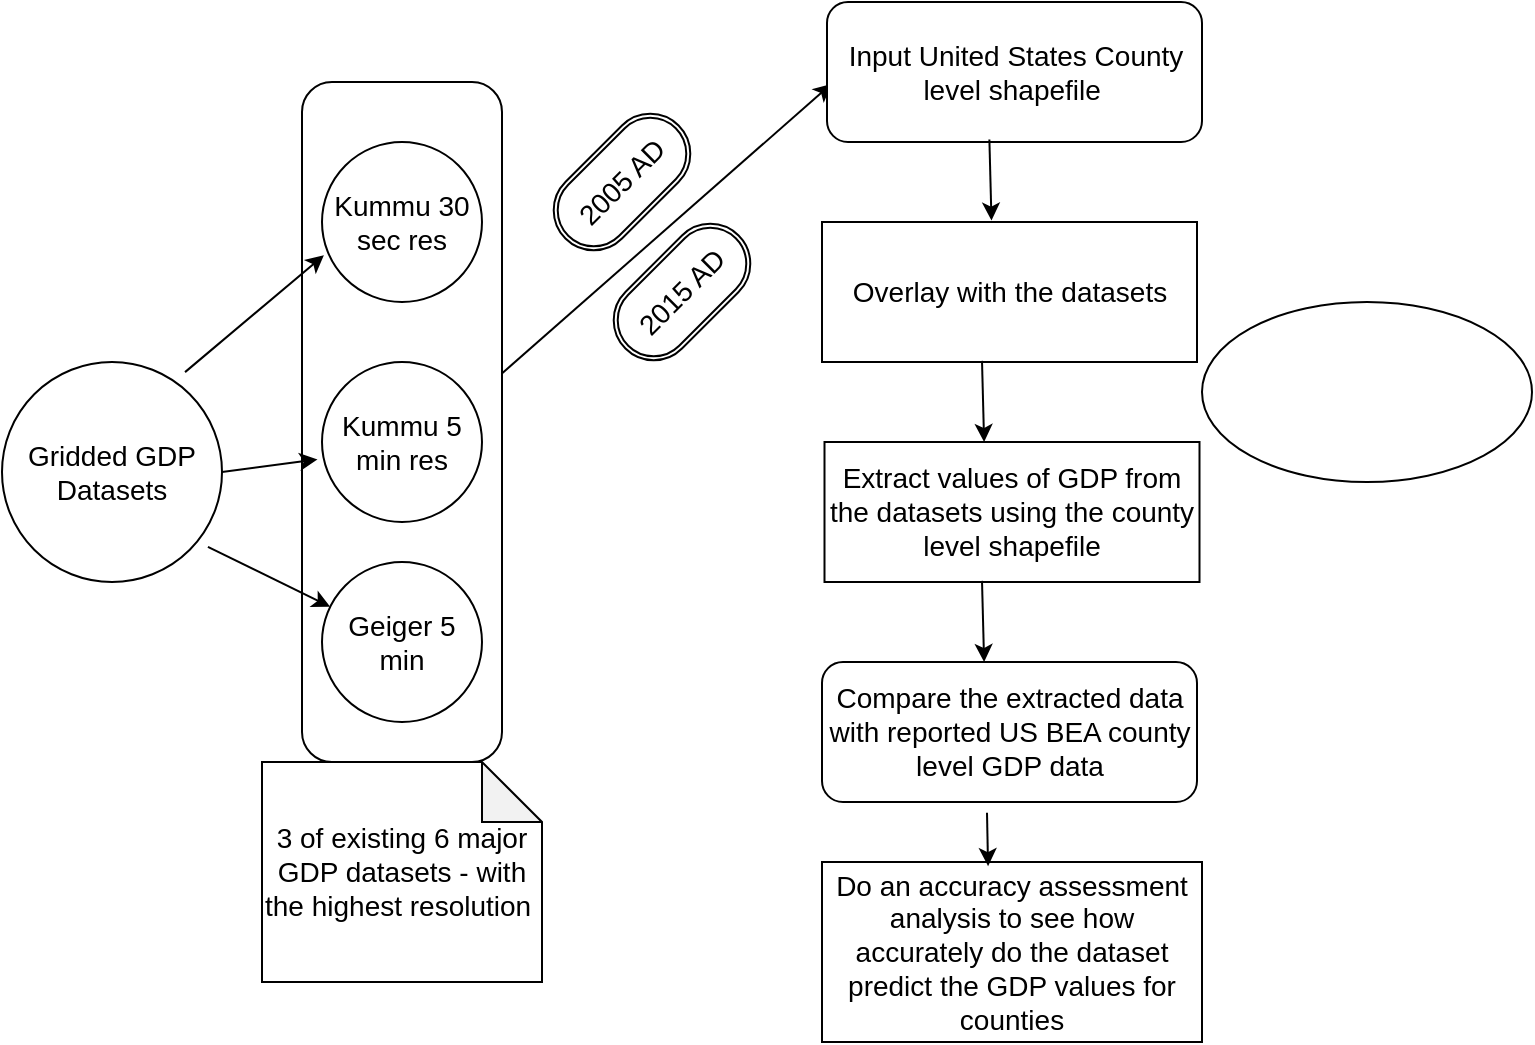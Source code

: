 <mxfile version="13.10.9" type="github" pages="2"><diagram id="oncCJgsCwIcSJIyxF8jc" name="Page-1"><mxGraphModel dx="838" dy="571" grid="1" gridSize="10" guides="1" tooltips="1" connect="1" arrows="1" fold="1" page="1" pageScale="1" pageWidth="850" pageHeight="1100" math="0" shadow="0"><root><mxCell id="0"/><mxCell id="1" parent="0"/><mxCell id="WWoUFIhhI0EZQM7on6L7-21" value="" style="rounded=1;whiteSpace=wrap;html=1;" vertex="1" parent="1"><mxGeometry x="170" y="60" width="100" height="340" as="geometry"/></mxCell><mxCell id="xC_BlbKAYVVZyULdwdPn-2" value="&lt;font style=&quot;font-size: 14px;&quot;&gt;Gridded GDP Datasets&lt;/font&gt;" style="ellipse;whiteSpace=wrap;html=1;fontSize=14;" vertex="1" parent="1"><mxGeometry x="20" y="200" width="110" height="110" as="geometry"/></mxCell><mxCell id="WWoUFIhhI0EZQM7on6L7-1" value="" style="endArrow=classic;html=1;fontSize=14;exitX=0.998;exitY=0.429;exitDx=0;exitDy=0;exitPerimeter=0;entryX=0.012;entryY=0.585;entryDx=0;entryDy=0;entryPerimeter=0;" edge="1" parent="1" source="WWoUFIhhI0EZQM7on6L7-21" target="WWoUFIhhI0EZQM7on6L7-5"><mxGeometry width="50" height="50" relative="1" as="geometry"><mxPoint x="280" y="130" as="sourcePoint"/><mxPoint x="340" y="90" as="targetPoint"/></mxGeometry></mxCell><mxCell id="WWoUFIhhI0EZQM7on6L7-3" value="" style="ellipse;whiteSpace=wrap;html=1;fontSize=14;" vertex="1" parent="1"><mxGeometry x="620" y="170" width="165" height="90" as="geometry"/></mxCell><mxCell id="WWoUFIhhI0EZQM7on6L7-5" value="Input United States County level shapefile&amp;nbsp;" style="rounded=1;whiteSpace=wrap;html=1;fontSize=14;" vertex="1" parent="1"><mxGeometry x="432.5" y="20" width="187.5" height="70" as="geometry"/></mxCell><mxCell id="WWoUFIhhI0EZQM7on6L7-7" value="Do an accuracy assessment analysis to see how accurately do the dataset predict the GDP values for counties" style="rounded=0;whiteSpace=wrap;html=1;fontSize=14;" vertex="1" parent="1"><mxGeometry x="430" y="450" width="190" height="90" as="geometry"/></mxCell><mxCell id="WWoUFIhhI0EZQM7on6L7-9" value="Geiger 5 min" style="ellipse;whiteSpace=wrap;html=1;aspect=fixed;fontSize=14;" vertex="1" parent="1"><mxGeometry x="180" y="300" width="80" height="80" as="geometry"/></mxCell><mxCell id="WWoUFIhhI0EZQM7on6L7-10" value="Kummu 5 min res" style="ellipse;whiteSpace=wrap;html=1;aspect=fixed;fontSize=14;" vertex="1" parent="1"><mxGeometry x="180" y="200" width="80" height="80" as="geometry"/></mxCell><mxCell id="WWoUFIhhI0EZQM7on6L7-11" value="&lt;font style=&quot;font-size: 14px;&quot;&gt;Kummu 30 sec res&lt;/font&gt;" style="ellipse;whiteSpace=wrap;html=1;aspect=fixed;fontSize=14;" vertex="1" parent="1"><mxGeometry x="180" y="90" width="80" height="80" as="geometry"/></mxCell><mxCell id="WWoUFIhhI0EZQM7on6L7-12" value="Overlay with the datasets" style="rounded=0;whiteSpace=wrap;html=1;fontSize=14;" vertex="1" parent="1"><mxGeometry x="430" y="130" width="187.5" height="70" as="geometry"/></mxCell><mxCell id="WWoUFIhhI0EZQM7on6L7-13" value="Compare the extracted data with reported US BEA county level GDP data" style="rounded=1;whiteSpace=wrap;html=1;fontSize=14;" vertex="1" parent="1"><mxGeometry x="430" y="350" width="187.5" height="70" as="geometry"/></mxCell><mxCell id="WWoUFIhhI0EZQM7on6L7-14" value="Extract values of GDP from the datasets using the county level shapefile" style="rounded=0;whiteSpace=wrap;html=1;fontSize=14;" vertex="1" parent="1"><mxGeometry x="431.25" y="240" width="187.5" height="70" as="geometry"/></mxCell><mxCell id="WWoUFIhhI0EZQM7on6L7-18" value="" style="endArrow=classic;html=1;fontSize=14;exitX=0.936;exitY=0.84;exitDx=0;exitDy=0;exitPerimeter=0;" edge="1" parent="1" source="xC_BlbKAYVVZyULdwdPn-2" target="WWoUFIhhI0EZQM7on6L7-9"><mxGeometry width="50" height="50" relative="1" as="geometry"><mxPoint x="110" y="330" as="sourcePoint"/><mxPoint x="160" y="280" as="targetPoint"/></mxGeometry></mxCell><mxCell id="WWoUFIhhI0EZQM7on6L7-19" value="" style="endArrow=classic;html=1;fontSize=14;exitX=1;exitY=0.5;exitDx=0;exitDy=0;entryX=-0.028;entryY=0.609;entryDx=0;entryDy=0;entryPerimeter=0;" edge="1" parent="1" source="xC_BlbKAYVVZyULdwdPn-2" target="WWoUFIhhI0EZQM7on6L7-10"><mxGeometry width="50" height="50" relative="1" as="geometry"><mxPoint x="132.96" y="302.4" as="sourcePoint"/><mxPoint x="194.121" y="332.317" as="targetPoint"/></mxGeometry></mxCell><mxCell id="WWoUFIhhI0EZQM7on6L7-20" value="" style="endArrow=classic;html=1;fontSize=14;exitX=0.832;exitY=0.046;exitDx=0;exitDy=0;exitPerimeter=0;entryX=0.012;entryY=0.708;entryDx=0;entryDy=0;entryPerimeter=0;" edge="1" parent="1" source="xC_BlbKAYVVZyULdwdPn-2" target="WWoUFIhhI0EZQM7on6L7-11"><mxGeometry width="50" height="50" relative="1" as="geometry"><mxPoint x="132.96" y="302.4" as="sourcePoint"/><mxPoint x="194.121" y="332.317" as="targetPoint"/></mxGeometry></mxCell><mxCell id="WWoUFIhhI0EZQM7on6L7-22" value="" style="endArrow=classic;html=1;fontSize=14;exitX=0.433;exitY=0.982;exitDx=0;exitDy=0;exitPerimeter=0;entryX=0.452;entryY=-0.01;entryDx=0;entryDy=0;entryPerimeter=0;" edge="1" parent="1" source="WWoUFIhhI0EZQM7on6L7-5" target="WWoUFIhhI0EZQM7on6L7-12"><mxGeometry width="50" height="50" relative="1" as="geometry"><mxPoint x="501.25" y="130" as="sourcePoint"/><mxPoint x="551.25" y="80" as="targetPoint"/></mxGeometry></mxCell><mxCell id="WWoUFIhhI0EZQM7on6L7-23" value="" style="endArrow=classic;html=1;fontSize=14;exitX=0.433;exitY=0.982;exitDx=0;exitDy=0;exitPerimeter=0;entryX=0.452;entryY=-0.01;entryDx=0;entryDy=0;entryPerimeter=0;" edge="1" parent="1"><mxGeometry width="50" height="50" relative="1" as="geometry"><mxPoint x="509.998" y="199.44" as="sourcePoint"/><mxPoint x="511.06" y="240.0" as="targetPoint"/></mxGeometry></mxCell><mxCell id="WWoUFIhhI0EZQM7on6L7-24" value="" style="endArrow=classic;html=1;fontSize=14;exitX=0.433;exitY=0.982;exitDx=0;exitDy=0;exitPerimeter=0;entryX=0.452;entryY=-0.01;entryDx=0;entryDy=0;entryPerimeter=0;" edge="1" parent="1"><mxGeometry width="50" height="50" relative="1" as="geometry"><mxPoint x="509.998" y="309.44" as="sourcePoint"/><mxPoint x="511.06" y="350.0" as="targetPoint"/></mxGeometry></mxCell><mxCell id="WWoUFIhhI0EZQM7on6L7-27" value="" style="endArrow=classic;html=1;fontSize=14;exitX=0.44;exitY=1.077;exitDx=0;exitDy=0;exitPerimeter=0;entryX=0.437;entryY=0.023;entryDx=0;entryDy=0;entryPerimeter=0;" edge="1" parent="1" source="WWoUFIhhI0EZQM7on6L7-13" target="WWoUFIhhI0EZQM7on6L7-7"><mxGeometry width="50" height="50" relative="1" as="geometry"><mxPoint x="550" y="330" as="sourcePoint"/><mxPoint x="600" y="280" as="targetPoint"/></mxGeometry></mxCell><mxCell id="WWoUFIhhI0EZQM7on6L7-28" value="3 of existing 6 major GDP datasets - with the highest resolution&amp;nbsp;" style="shape=note;whiteSpace=wrap;html=1;backgroundOutline=1;darkOpacity=0.05;rounded=1;fontSize=14;" vertex="1" parent="1"><mxGeometry x="150" y="400" width="140" height="110" as="geometry"/></mxCell><mxCell id="WWoUFIhhI0EZQM7on6L7-29" value="2005 AD" style="shape=ext;double=1;rounded=1;whiteSpace=wrap;html=1;fontSize=14;arcSize=50;rotation=-45;" vertex="1" parent="1"><mxGeometry x="290" y="90" width="80" height="40" as="geometry"/></mxCell><mxCell id="WWoUFIhhI0EZQM7on6L7-31" value="2015 AD" style="shape=ext;double=1;rounded=1;whiteSpace=wrap;html=1;fontSize=14;arcSize=50;rotation=-45;" vertex="1" parent="1"><mxGeometry x="320" y="145" width="80" height="40" as="geometry"/></mxCell></root></mxGraphModel></diagram><diagram id="pu7a8AFAolP5ao1E8kLH" name="Page-2"><mxGraphModel dx="1006" dy="685" grid="1" gridSize="10" guides="1" tooltips="1" connect="1" arrows="1" fold="1" page="1" pageScale="1" pageWidth="850" pageHeight="1100" math="0" shadow="0"><root><mxCell id="2aHEs58ar22vkYpDAzWs-0"/><mxCell id="2aHEs58ar22vkYpDAzWs-1" parent="2aHEs58ar22vkYpDAzWs-0"/></root></mxGraphModel></diagram></mxfile>